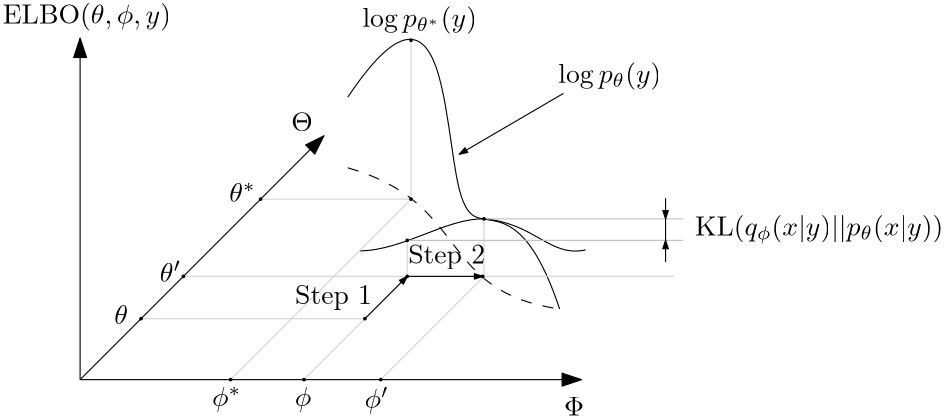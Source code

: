 <?xml version="1.0"?>
<!DOCTYPE ipe SYSTEM "ipe.dtd">
<ipe version="70206" creator="Ipe 7.2.7">
<info created="D:20170627230403" modified="D:20170627235639"/>
<ipestyle name="basic">
<symbol name="arrow/arc(spx)">
<path stroke="sym-stroke" fill="sym-stroke" pen="sym-pen">
0 0 m
-1 0.333 l
-1 -0.333 l
h
</path>
</symbol>
<symbol name="arrow/farc(spx)">
<path stroke="sym-stroke" fill="white" pen="sym-pen">
0 0 m
-1 0.333 l
-1 -0.333 l
h
</path>
</symbol>
<symbol name="arrow/ptarc(spx)">
<path stroke="sym-stroke" fill="sym-stroke" pen="sym-pen">
0 0 m
-1 0.333 l
-0.8 0 l
-1 -0.333 l
h
</path>
</symbol>
<symbol name="arrow/fptarc(spx)">
<path stroke="sym-stroke" fill="white" pen="sym-pen">
0 0 m
-1 0.333 l
-0.8 0 l
-1 -0.333 l
h
</path>
</symbol>
<symbol name="mark/circle(sx)" transformations="translations">
<path fill="sym-stroke">
0.6 0 0 0.6 0 0 e
0.4 0 0 0.4 0 0 e
</path>
</symbol>
<symbol name="mark/disk(sx)" transformations="translations">
<path fill="sym-stroke">
0.6 0 0 0.6 0 0 e
</path>
</symbol>
<symbol name="mark/fdisk(sfx)" transformations="translations">
<group>
<path fill="sym-fill">
0.5 0 0 0.5 0 0 e
</path>
<path fill="sym-stroke" fillrule="eofill">
0.6 0 0 0.6 0 0 e
0.4 0 0 0.4 0 0 e
</path>
</group>
</symbol>
<symbol name="mark/box(sx)" transformations="translations">
<path fill="sym-stroke" fillrule="eofill">
-0.6 -0.6 m
0.6 -0.6 l
0.6 0.6 l
-0.6 0.6 l
h
-0.4 -0.4 m
0.4 -0.4 l
0.4 0.4 l
-0.4 0.4 l
h
</path>
</symbol>
<symbol name="mark/square(sx)" transformations="translations">
<path fill="sym-stroke">
-0.6 -0.6 m
0.6 -0.6 l
0.6 0.6 l
-0.6 0.6 l
h
</path>
</symbol>
<symbol name="mark/fsquare(sfx)" transformations="translations">
<group>
<path fill="sym-fill">
-0.5 -0.5 m
0.5 -0.5 l
0.5 0.5 l
-0.5 0.5 l
h
</path>
<path fill="sym-stroke" fillrule="eofill">
-0.6 -0.6 m
0.6 -0.6 l
0.6 0.6 l
-0.6 0.6 l
h
-0.4 -0.4 m
0.4 -0.4 l
0.4 0.4 l
-0.4 0.4 l
h
</path>
</group>
</symbol>
<symbol name="mark/cross(sx)" transformations="translations">
<group>
<path fill="sym-stroke">
-0.43 -0.57 m
0.57 0.43 l
0.43 0.57 l
-0.57 -0.43 l
h
</path>
<path fill="sym-stroke">
-0.43 0.57 m
0.57 -0.43 l
0.43 -0.57 l
-0.57 0.43 l
h
</path>
</group>
</symbol>
<symbol name="arrow/fnormal(spx)">
<path stroke="sym-stroke" fill="white" pen="sym-pen">
0 0 m
-1 0.333 l
-1 -0.333 l
h
</path>
</symbol>
<symbol name="arrow/pointed(spx)">
<path stroke="sym-stroke" fill="sym-stroke" pen="sym-pen">
0 0 m
-1 0.333 l
-0.8 0 l
-1 -0.333 l
h
</path>
</symbol>
<symbol name="arrow/fpointed(spx)">
<path stroke="sym-stroke" fill="white" pen="sym-pen">
0 0 m
-1 0.333 l
-0.8 0 l
-1 -0.333 l
h
</path>
</symbol>
<symbol name="arrow/linear(spx)">
<path stroke="sym-stroke" pen="sym-pen">
-1 0.333 m
0 0 l
-1 -0.333 l
</path>
</symbol>
<symbol name="arrow/fdouble(spx)">
<path stroke="sym-stroke" fill="white" pen="sym-pen">
0 0 m
-1 0.333 l
-1 -0.333 l
h
-1 0 m
-2 0.333 l
-2 -0.333 l
h
</path>
</symbol>
<symbol name="arrow/double(spx)">
<path stroke="sym-stroke" fill="sym-stroke" pen="sym-pen">
0 0 m
-1 0.333 l
-1 -0.333 l
h
-1 0 m
-2 0.333 l
-2 -0.333 l
h
</path>
</symbol>
<pen name="heavier" value="0.8"/>
<pen name="fat" value="1.2"/>
<pen name="ultrafat" value="2"/>
<symbolsize name="large" value="5"/>
<symbolsize name="small" value="2"/>
<symbolsize name="tiny" value="1.1"/>
<arrowsize name="large" value="10"/>
<arrowsize name="small" value="5"/>
<arrowsize name="tiny" value="3"/>
<color name="red" value="1 0 0"/>
<color name="green" value="0 1 0"/>
<color name="blue" value="0 0 1"/>
<color name="yellow" value="1 1 0"/>
<color name="orange" value="1 0.647 0"/>
<color name="gold" value="1 0.843 0"/>
<color name="purple" value="0.627 0.125 0.941"/>
<color name="gray" value="0.745"/>
<color name="brown" value="0.647 0.165 0.165"/>
<color name="navy" value="0 0 0.502"/>
<color name="pink" value="1 0.753 0.796"/>
<color name="seagreen" value="0.18 0.545 0.341"/>
<color name="turquoise" value="0.251 0.878 0.816"/>
<color name="violet" value="0.933 0.51 0.933"/>
<color name="darkblue" value="0 0 0.545"/>
<color name="darkcyan" value="0 0.545 0.545"/>
<color name="darkgray" value="0.663"/>
<color name="darkgreen" value="0 0.392 0"/>
<color name="darkmagenta" value="0.545 0 0.545"/>
<color name="darkorange" value="1 0.549 0"/>
<color name="darkred" value="0.545 0 0"/>
<color name="lightblue" value="0.678 0.847 0.902"/>
<color name="lightcyan" value="0.878 1 1"/>
<color name="lightgray" value="0.827"/>
<color name="lightgreen" value="0.565 0.933 0.565"/>
<color name="lightyellow" value="1 1 0.878"/>
<dashstyle name="dashed" value="[4] 0"/>
<dashstyle name="dotted" value="[1 3] 0"/>
<dashstyle name="dash dotted" value="[4 2 1 2] 0"/>
<dashstyle name="dash dot dotted" value="[4 2 1 2 1 2] 0"/>
<textsize name="large" value="\large"/>
<textsize name="Large" value="\Large"/>
<textsize name="LARGE" value="\LARGE"/>
<textsize name="huge" value="\huge"/>
<textsize name="Huge" value="\Huge"/>
<textsize name="small" value="\small"/>
<textsize name="footnote" value="\footnotesize"/>
<textsize name="tiny" value="\tiny"/>
<textstyle name="center" begin="\begin{center}" end="\end{center}"/>
<textstyle name="itemize" begin="\begin{itemize}" end="\end{itemize}"/>
<textstyle name="item" begin="\begin{itemize}\item{}" end="\end{itemize}"/>
<gridsize name="4 pts" value="4"/>
<gridsize name="8 pts (~3 mm)" value="8"/>
<gridsize name="16 pts (~6 mm)" value="16"/>
<gridsize name="32 pts (~12 mm)" value="32"/>
<gridsize name="10 pts (~3.5 mm)" value="10"/>
<gridsize name="20 pts (~7 mm)" value="20"/>
<gridsize name="14 pts (~5 mm)" value="14"/>
<gridsize name="28 pts (~10 mm)" value="28"/>
<gridsize name="56 pts (~20 mm)" value="56"/>
<anglesize name="90 deg" value="90"/>
<anglesize name="60 deg" value="60"/>
<anglesize name="45 deg" value="45"/>
<anglesize name="30 deg" value="30"/>
<anglesize name="22.5 deg" value="22.5"/>
<opacity name="10%" value="0.1"/>
<opacity name="30%" value="0.3"/>
<opacity name="50%" value="0.5"/>
<opacity name="75%" value="0.75"/>
<tiling name="falling" angle="-60" step="4" width="1"/>
<tiling name="rising" angle="30" step="4" width="1"/>
</ipestyle>
<page>
<layer name="alpha"/>
<view layers="alpha" active="alpha"/>
<path layer="alpha" matrix="1.58879 0 0 1.58879 -185.273 -252.431" stroke="black" dash="dashed">
240 512 m
268 504
260 484
288 480 c
</path>
<path matrix="1.58879 0 0 1.58879 -185.273 -252.431" stroke="black">
288 480 m
280 504
264.869 493.378
264 524
256 552
240 528 c
</path>
<path matrix="1.58879 0 0 1.58879 -185.273 -252.431" stroke="lightgray">
270.859 486.924 m
270.859 500.426 l
</path>
<path matrix="1.2351 0 0 -6.37251 -89.4727 3627.85" stroke="lightgray">
270.859 487.393 m
183.393 487.393 l
</path>
<path matrix="1.58879 0 0 1.58879 -185.273 -252.431" stroke="lightgray">
270.859 487.393 m
313.886 487.393 l
</path>
<path matrix="1.58879 0 0 1.58879 -185.273 -252.431" stroke="black">
270.859 500.426 m
262.104 500.54
252.653 493.282
242.756 493.175 c
</path>
<path matrix="1.58879 0 0 1.58879 -185.273 -252.431" stroke="black">
270.859 500.426 m
282.508 499.42
285.744 491.62
293.891 493.394 c
</path>
<path matrix="1.58879 0 0 1.58879 -185.273 -252.431" stroke="lightgray">
254.325 541.106 m
254.325 504.891 l
</path>
<path matrix="1.01374 0 0 20.6883 -39.0229 -9895.59" stroke="lightgray">
254.325 504.891 m
200.891 504.891 l
</path>
<path matrix="1.58879 0 0 1.58879 -185.273 -252.431" stroke="lightgray">
253.466 495.466 m
253.466 487.393 l
</path>
<path matrix="1.58879 0 0 1.58879 -185.273 -252.431" stroke="lightgray">
253.466 487.393 m
230.073 464 l
</path>
<path matrix="1.58879 0 0 1.58879 -185.273 -252.431" stroke="lightgray">
270.859 487.393 m
247.466 464 l
</path>
<path matrix="1.58879 0 0 1.58879 -185.273 -252.431" stroke="lightgray">
254.325 504.891 m
213.433 464 l
</path>
<path matrix="1.58879 0 0 1.58879 -185.273 -252.431" stroke="gray">
270.859 500.426 m
316 500.426 l
</path>
<path matrix="1.58879 0 0 1.58879 -185.273 -252.431" stroke="gray">
253.466 495.557 m
316 495.557 l
</path>
<text matrix="1.58879 0 0 1.58879 -174.684 -283.154" transformations="translations" pos="312 516" stroke="black" type="label" width="89.419" height="7.472" depth="2.85" valign="baseline" style="math">\mathrm{KL}(q_{\phi}(x | y) || p_{\theta}(x | y))</text>
<text matrix="1.58879 0 0 1.58879 -239.576 -378.446" transformations="translations" pos="196 624" stroke="black" type="label" width="60.548" height="7.473" depth="2.49" valign="baseline" style="math">\mathrm{ELBO}(\theta, \phi, y)</text>
<path matrix="1.58879 0 0 1.58879 -185.273 -252.431" stroke="black" rarrow="normal/tiny">
312 500.426 m
312 505.125 l
</path>
<path matrix="1.58879 0 0 1.58879 -185.273 -252.431" stroke="black" rarrow="normal/tiny">
312 495.557 m
312 490.634 l
</path>
<path matrix="1.58879 0 0 1.58879 -185.273 -252.431" stroke="black">
312 495.557 m
312 500.426 l
</path>
<text matrix="1.58879 0 0 1.58879 -183.332 -249.182" transformations="translations" pos="208 456" stroke="black" type="label" width="10.516" height="6.926" depth="1.93" valign="baseline" style="math">\phi^\ast</text>
<text matrix="1.58879 0 0 1.58879 -185.273 -249.196" transformations="translations" pos="228 456" stroke="black" type="label" width="5.936" height="6.926" depth="1.93" valign="baseline" style="math">\phi</text>
<text matrix="1.58879 0 0 1.58879 -185.596 -249.843" transformations="translations" pos="244 456" stroke="black" type="label" width="8.731" height="7.497" depth="1.93" valign="baseline" style="math">\phi&apos;</text>
<text matrix="1.58879 0 0 1.58879 -144.961 -255.288" transformations="translations" pos="172 488" stroke="black" type="label" width="7.749" height="7.49" depth="0" valign="baseline" style="math">\theta&apos;</text>
<text matrix="1.58879 0 0 1.58879 -145.324 -251.937" transformations="translations" pos="188 504" stroke="black" type="label" width="9.534" height="6.918" depth="0" valign="baseline" style="math">\theta^\ast</text>
<text matrix="1.58879 0 0 1.58879 -148.437 -290.106" transformations="translations" pos="204 544" stroke="black" type="label" width="7.749" height="6.808" depth="0" valign="baseline" style="math">\Theta</text>
<text matrix="1.58879 0 0 1.58879 -221.835 -239.943" transformations="translations" pos="312 448" stroke="black" type="label" width="7.195" height="6.808" depth="0" valign="baseline" style="math">\Phi</text>
<text matrix="1.58879 0 0 1.58879 -224.487 -271.608" transformations="translations" pos="268 556" stroke="black" type="label" width="41.204" height="7.473" depth="2.49" valign="baseline" style="math">\log p_{\theta^\ast}(y)</text>
<text matrix="1.58879 0 0 1.58879 -166.683 -234.501" transformations="translations" pos="276 520" stroke="black" type="label" width="37.039" height="7.473" depth="2.49" valign="baseline" style="math">\log p_{\theta}(y)</text>
<use matrix="1.58879 0 0 1.58879 -185.273 -252.431" name="mark/disk(sx)" pos="254.325 540.894" size="tiny" stroke="black"/>
<use matrix="1.58879 0 0 1.58879 -185.273 -252.431" name="mark/disk(sx)" pos="270.859 500.426" size="tiny" stroke="black"/>
<use matrix="1.58879 0 0 1.58879 -185.273 -252.431" name="mark/disk(sx)" pos="253.466 495.557" size="tiny" stroke="black"/>
<use name="mark/disk(sx)" pos="164.634 549.737" size="tiny" stroke="black"/>
<use name="mark/disk(sx)" pos="136.832 521.934" size="tiny" stroke="black"/>
<use matrix="1 0 0 1 -30.7315 0" name="mark/disk(sx)" pos="184.56 484.769" size="tiny" stroke="black"/>
<use matrix="1 0 0 1 -30.7315 0" name="mark/disk(sx)" pos="210.998 484.769" size="tiny" stroke="black"/>
<use matrix="1 0 0 1 -30.7315 0" name="mark/disk(sx)" pos="238.632 484.769" size="tiny" stroke="black"/>
<use matrix="1 0 0 1 -30.7315 0" name="mark/disk(sx)" pos="275.334 521.934" size="tiny" stroke="black"/>
<use matrix="1 0 0 1 -30.7315 0" name="mark/disk(sx)" pos="249.528 549.737" size="tiny" stroke="black"/>
<use matrix="1 0 0 1 -30.7315 0" name="mark/disk(sx)" pos="248.164 521.934" size="tiny" stroke="black"/>
<path matrix="1 0 0 1 -30.7315 0" stroke="black" arrow="normal/tiny">
304.357 587.79 m
266.862 565.893 l
</path>
<path stroke="black" arrow="normal/normal">
99.6657 484.769 m
99.6657 607.717 l
</path>
<path stroke="black" arrow="normal/normal">
99.6657 484.769 m
187.456 572.558 l
</path>
<path matrix="0.862532 0 0 -46.9242 13.7008 23232.16" stroke="black" arrow="normal/normal">
99.6657 484.769 m
308.954 484.769 l
</path>
<path stroke="black" arrow="normal/tiny">
202.196 506.699 m
217.431 521.934 l
</path>
<path stroke="black" arrow="normal/tiny">
217.432 521.934 m
244.601 521.934 l
</path>
<path stroke="lightgray">
202.196 506.699 m
121.596 506.699 l
</path>
<use name="mark/disk(sx)" pos="202.196 506.699" size="tiny" stroke="black"/>
<use name="mark/disk(sx)" pos="121.596 506.699" size="tiny" stroke="black"/>
<text matrix="1 0 0 1 0 -3.19679" transformations="translations" pos="112 508" stroke="black" type="label" width="4.954" height="6.918" depth="0" valign="baseline">$\theta$</text>
<text matrix="1 0 0 1 -42.9396 0" transformations="translations" pos="220 512" stroke="black" type="label" width="27.674" height="6.815" depth="1.93" valign="baseline">Step 1</text>
<text matrix="1 0 0 1 0.34584 0" transformations="translations" pos="217.431 526.595" stroke="black" type="label" width="27.674" height="6.815" depth="1.93" valign="baseline">Step 2</text>
</page>
</ipe>
